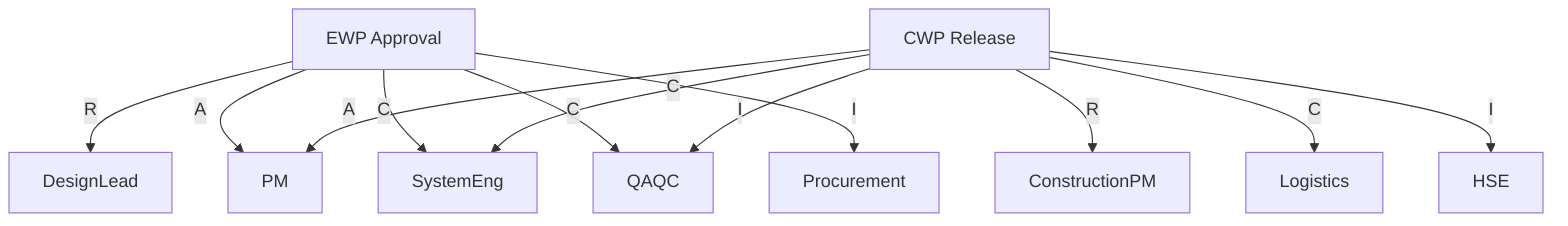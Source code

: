 graph TD
EWP[EWP Approval] -->|R| DesignLead
EWP -->|A| PM
EWP -->|C| SystemEng & QAQC
EWP -->|I| Procurement
CWP[CWP Release] -->|R| ConstructionPM
CWP -->|A| PM
CWP -->|C| Logistics & SystemEng
CWP -->|I| QAQC & HSE